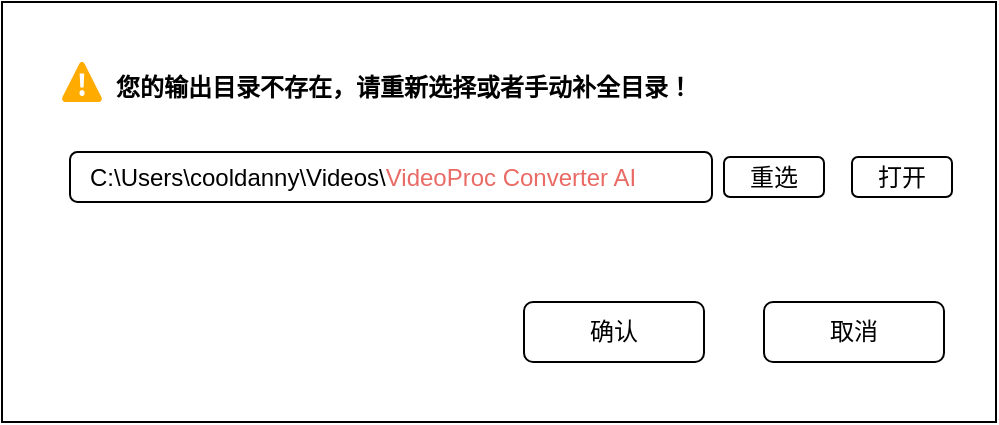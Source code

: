 <mxfile version="22.0.4" type="github">
  <diagram name="第 1 页" id="oPLylKOjus3FNR78ZNIK">
    <mxGraphModel dx="1326" dy="896" grid="1" gridSize="10" guides="1" tooltips="1" connect="1" arrows="1" fold="1" page="1" pageScale="1" pageWidth="827" pageHeight="1169" math="0" shadow="0">
      <root>
        <mxCell id="0" />
        <mxCell id="1" parent="0" />
        <mxCell id="SZHv0-pAQ8VvcWrhZLWG-1" value="" style="rounded=0;whiteSpace=wrap;html=1;" parent="1" vertex="1">
          <mxGeometry x="219" y="260" width="497" height="210" as="geometry" />
        </mxCell>
        <mxCell id="SZHv0-pAQ8VvcWrhZLWG-2" value="您的输出目录不存在，请重新选择或者手动补全目录！" style="text;html=1;strokeColor=none;fillColor=none;align=left;verticalAlign=middle;whiteSpace=wrap;rounded=0;fontStyle=1" parent="1" vertex="1">
          <mxGeometry x="274" y="288" width="400" height="30" as="geometry" />
        </mxCell>
        <mxCell id="SZHv0-pAQ8VvcWrhZLWG-4" value="重选" style="rounded=1;whiteSpace=wrap;html=1;" parent="1" vertex="1">
          <mxGeometry x="580" y="337.5" width="50" height="20" as="geometry" />
        </mxCell>
        <mxCell id="SZHv0-pAQ8VvcWrhZLWG-5" value="取消" style="rounded=1;whiteSpace=wrap;html=1;" parent="1" vertex="1">
          <mxGeometry x="600" y="410" width="90" height="30" as="geometry" />
        </mxCell>
        <mxCell id="SZHv0-pAQ8VvcWrhZLWG-6" value="确认" style="rounded=1;whiteSpace=wrap;html=1;" parent="1" vertex="1">
          <mxGeometry x="480" y="410" width="90" height="30" as="geometry" />
        </mxCell>
        <mxCell id="SZHv0-pAQ8VvcWrhZLWG-14" value="" style="shape=mxgraph.azure.azure_alert;fillColor=#FFAB00;strokeColor=none;fontColor=#172B4C;fontSize=18;fontStyle=1;labelPosition=right;verticalLabelPosition=middle;align=left;verticalAlign=middle;html=1;spacingLeft=5;sketch=0;hachureGap=4;pointerEvents=0;fontFamily=Architects Daughter;fontSource=https%3A%2F%2Ffonts.googleapis.com%2Fcss%3Ffamily%3DArchitects%2BDaughter;" parent="1" vertex="1">
          <mxGeometry x="249" y="290" width="20" height="20" as="geometry" />
        </mxCell>
        <mxCell id="friTCGSXGGDL9lhC7VDr-1" value="打开" style="rounded=1;whiteSpace=wrap;html=1;" vertex="1" parent="1">
          <mxGeometry x="644" y="337.5" width="50" height="20" as="geometry" />
        </mxCell>
        <mxCell id="friTCGSXGGDL9lhC7VDr-5" value="" style="group" vertex="1" connectable="0" parent="1">
          <mxGeometry x="253" y="332.5" width="321" height="30" as="geometry" />
        </mxCell>
        <mxCell id="friTCGSXGGDL9lhC7VDr-2" value="&lt;div&gt;&lt;br&gt;&lt;/div&gt;" style="rounded=1;whiteSpace=wrap;html=1;align=left;fontStyle=0" vertex="1" parent="friTCGSXGGDL9lhC7VDr-5">
          <mxGeometry y="2.5" width="321" height="25" as="geometry" />
        </mxCell>
        <mxCell id="friTCGSXGGDL9lhC7VDr-4" value="C:\Users\cooldanny\Videos\&lt;font color=&quot;#ea6b66&quot;&gt;VideoProc Converter AI&lt;/font&gt;" style="text;html=1;strokeColor=none;fillColor=none;align=left;verticalAlign=middle;whiteSpace=wrap;rounded=0;" vertex="1" parent="friTCGSXGGDL9lhC7VDr-5">
          <mxGeometry x="8.254" width="284.314" height="30" as="geometry" />
        </mxCell>
      </root>
    </mxGraphModel>
  </diagram>
</mxfile>
